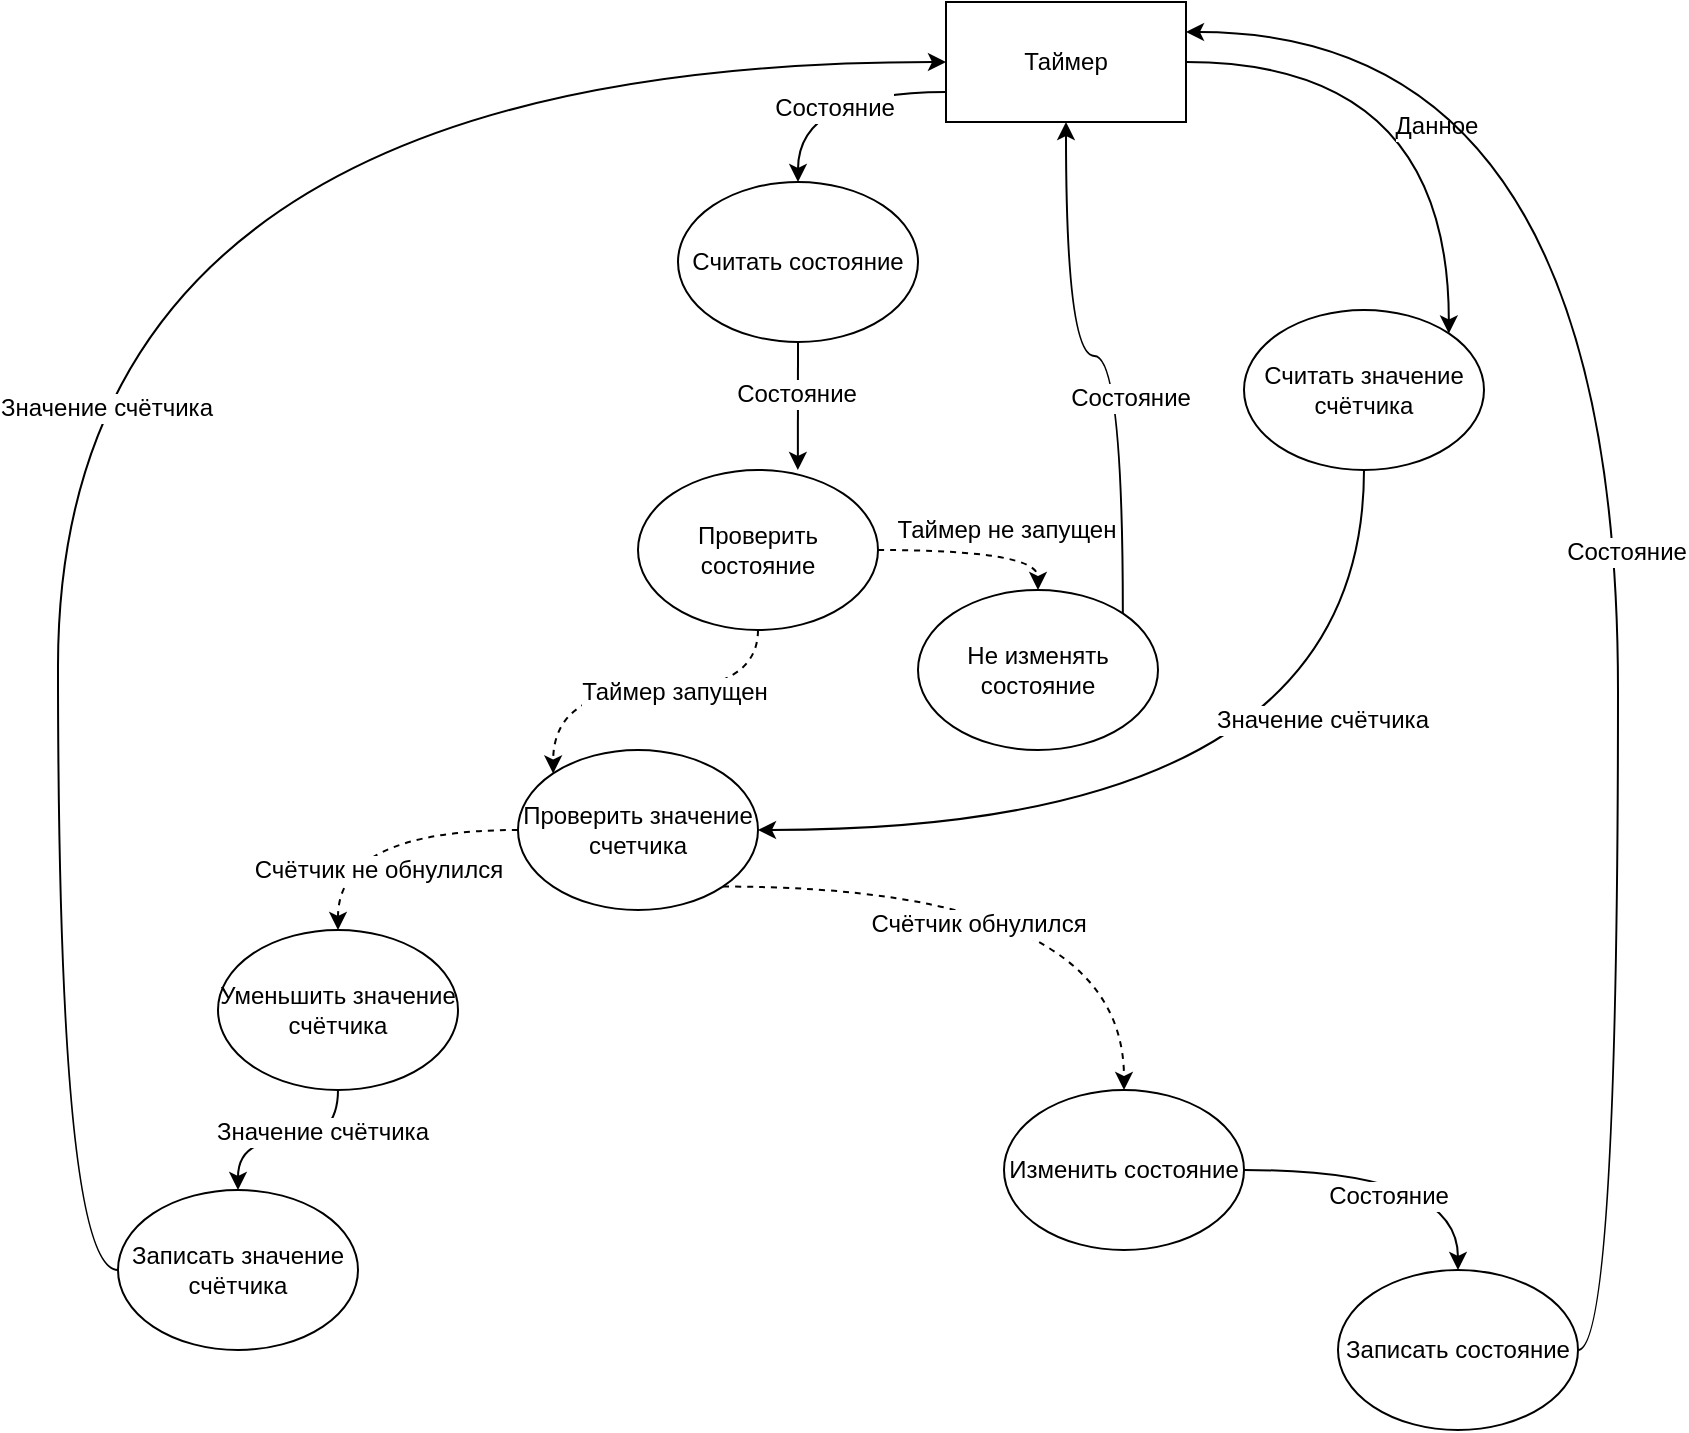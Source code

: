 <mxfile version="10.7.9" type="device"><diagram name="Page-1" id="e7e014a7-5840-1c2e-5031-d8a46d1fe8dd"><mxGraphModel dx="1077" dy="597" grid="1" gridSize="10" guides="1" tooltips="1" connect="1" arrows="1" fold="1" page="1" pageScale="1" pageWidth="1169" pageHeight="826" background="#ffffff" math="0" shadow="0"><root><mxCell id="0"/><mxCell id="1" parent="0"/><mxCell id="hDhDtH1cm6_YAUSytYMY-50" style="edgeStyle=orthogonalEdgeStyle;rounded=0;orthogonalLoop=1;jettySize=auto;html=1;exitX=0;exitY=0.75;exitDx=0;exitDy=0;entryX=0.5;entryY=0;entryDx=0;entryDy=0;curved=1;" parent="1" source="hDhDtH1cm6_YAUSytYMY-41" target="hDhDtH1cm6_YAUSytYMY-42" edge="1"><mxGeometry relative="1" as="geometry"/></mxCell><mxCell id="hDhDtH1cm6_YAUSytYMY-67" value="Состояние" style="text;html=1;resizable=0;points=[];align=center;verticalAlign=middle;labelBackgroundColor=#ffffff;" parent="hDhDtH1cm6_YAUSytYMY-50" vertex="1" connectable="0"><mxGeometry x="-0.056" y="8" relative="1" as="geometry"><mxPoint as="offset"/></mxGeometry></mxCell><mxCell id="hDhDtH1cm6_YAUSytYMY-51" style="edgeStyle=orthogonalEdgeStyle;curved=1;rounded=0;orthogonalLoop=1;jettySize=auto;html=1;exitX=1;exitY=0.5;exitDx=0;exitDy=0;entryX=1;entryY=0;entryDx=0;entryDy=0;" parent="1" source="hDhDtH1cm6_YAUSytYMY-41" target="hDhDtH1cm6_YAUSytYMY-43" edge="1"><mxGeometry relative="1" as="geometry"/></mxCell><mxCell id="hDhDtH1cm6_YAUSytYMY-68" value="Данное" style="text;html=1;resizable=0;points=[];align=center;verticalAlign=middle;labelBackgroundColor=#ffffff;" parent="hDhDtH1cm6_YAUSytYMY-51" vertex="1" connectable="0"><mxGeometry x="0.226" y="-7" relative="1" as="geometry"><mxPoint as="offset"/></mxGeometry></mxCell><mxCell id="hDhDtH1cm6_YAUSytYMY-41" value="Таймер" style="rounded=0;whiteSpace=wrap;html=1;" parent="1" vertex="1"><mxGeometry x="524" y="16" width="120" height="60" as="geometry"/></mxCell><mxCell id="hDhDtH1cm6_YAUSytYMY-54" style="edgeStyle=orthogonalEdgeStyle;curved=1;rounded=0;orthogonalLoop=1;jettySize=auto;html=1;exitX=0.5;exitY=1;exitDx=0;exitDy=0;entryX=0.666;entryY=0;entryDx=0;entryDy=0;entryPerimeter=0;" parent="1" source="hDhDtH1cm6_YAUSytYMY-42" target="hDhDtH1cm6_YAUSytYMY-44" edge="1"><mxGeometry relative="1" as="geometry"/></mxCell><mxCell id="hDhDtH1cm6_YAUSytYMY-69" value="Состояние" style="text;html=1;resizable=0;points=[];align=center;verticalAlign=middle;labelBackgroundColor=#ffffff;" parent="hDhDtH1cm6_YAUSytYMY-54" vertex="1" connectable="0"><mxGeometry x="-0.202" y="-1" relative="1" as="geometry"><mxPoint as="offset"/></mxGeometry></mxCell><mxCell id="hDhDtH1cm6_YAUSytYMY-42" value="Считать состояние" style="ellipse;whiteSpace=wrap;html=1;" parent="1" vertex="1"><mxGeometry x="390" y="106" width="120" height="80" as="geometry"/></mxCell><mxCell id="hDhDtH1cm6_YAUSytYMY-70" style="edgeStyle=orthogonalEdgeStyle;curved=1;rounded=0;orthogonalLoop=1;jettySize=auto;html=1;exitX=0.5;exitY=1;exitDx=0;exitDy=0;entryX=1;entryY=0.5;entryDx=0;entryDy=0;" parent="1" source="hDhDtH1cm6_YAUSytYMY-43" target="hDhDtH1cm6_YAUSytYMY-45" edge="1"><mxGeometry relative="1" as="geometry"/></mxCell><mxCell id="hDhDtH1cm6_YAUSytYMY-71" value="Значение счётчика" style="text;html=1;resizable=0;points=[];align=center;verticalAlign=middle;labelBackgroundColor=#ffffff;" parent="hDhDtH1cm6_YAUSytYMY-70" vertex="1" connectable="0"><mxGeometry x="-0.485" y="-21" relative="1" as="geometry"><mxPoint as="offset"/></mxGeometry></mxCell><mxCell id="hDhDtH1cm6_YAUSytYMY-43" value="Считать значение счётчика" style="ellipse;whiteSpace=wrap;html=1;" parent="1" vertex="1"><mxGeometry x="673" y="170" width="120" height="80" as="geometry"/></mxCell><mxCell id="hDhDtH1cm6_YAUSytYMY-55" style="edgeStyle=orthogonalEdgeStyle;curved=1;rounded=0;orthogonalLoop=1;jettySize=auto;html=1;exitX=0.5;exitY=1;exitDx=0;exitDy=0;entryX=0;entryY=0;entryDx=0;entryDy=0;dashed=1;" parent="1" source="hDhDtH1cm6_YAUSytYMY-44" target="hDhDtH1cm6_YAUSytYMY-45" edge="1"><mxGeometry relative="1" as="geometry"/></mxCell><mxCell id="hDhDtH1cm6_YAUSytYMY-72" value="Таймер запущен" style="text;html=1;resizable=0;points=[];align=center;verticalAlign=middle;labelBackgroundColor=#ffffff;" parent="hDhDtH1cm6_YAUSytYMY-55" vertex="1" connectable="0"><mxGeometry x="-0.172" y="1" relative="1" as="geometry"><mxPoint as="offset"/></mxGeometry></mxCell><mxCell id="rYWU5lZpd8UjPNmayKm4-2" style="edgeStyle=orthogonalEdgeStyle;rounded=0;orthogonalLoop=1;jettySize=auto;html=1;exitX=1;exitY=0.5;exitDx=0;exitDy=0;entryX=0.5;entryY=0;entryDx=0;entryDy=0;curved=1;dashed=1;" edge="1" parent="1" source="hDhDtH1cm6_YAUSytYMY-44" target="rYWU5lZpd8UjPNmayKm4-1"><mxGeometry relative="1" as="geometry"/></mxCell><mxCell id="rYWU5lZpd8UjPNmayKm4-3" value="Таймер не запущен" style="text;html=1;resizable=0;points=[];align=center;verticalAlign=middle;labelBackgroundColor=#ffffff;" vertex="1" connectable="0" parent="rYWU5lZpd8UjPNmayKm4-2"><mxGeometry x="-0.186" y="-5" relative="1" as="geometry"><mxPoint x="23" y="-15" as="offset"/></mxGeometry></mxCell><mxCell id="hDhDtH1cm6_YAUSytYMY-44" value="Проверить состояние" style="ellipse;whiteSpace=wrap;html=1;" parent="1" vertex="1"><mxGeometry x="370" y="250" width="120" height="80" as="geometry"/></mxCell><mxCell id="hDhDtH1cm6_YAUSytYMY-60" style="edgeStyle=orthogonalEdgeStyle;curved=1;rounded=0;orthogonalLoop=1;jettySize=auto;html=1;exitX=0;exitY=0.5;exitDx=0;exitDy=0;entryX=0.5;entryY=0;entryDx=0;entryDy=0;dashed=1;" parent="1" source="hDhDtH1cm6_YAUSytYMY-45" target="hDhDtH1cm6_YAUSytYMY-46" edge="1"><mxGeometry relative="1" as="geometry"/></mxCell><mxCell id="hDhDtH1cm6_YAUSytYMY-76" value="Счётчик не обнулился" style="text;html=1;resizable=0;points=[];align=center;verticalAlign=middle;labelBackgroundColor=#ffffff;" parent="hDhDtH1cm6_YAUSytYMY-60" vertex="1" connectable="0"><mxGeometry x="-0.186" y="7" relative="1" as="geometry"><mxPoint x="-13" y="13" as="offset"/></mxGeometry></mxCell><mxCell id="hDhDtH1cm6_YAUSytYMY-74" style="edgeStyle=orthogonalEdgeStyle;curved=1;rounded=0;orthogonalLoop=1;jettySize=auto;html=1;exitX=1;exitY=1;exitDx=0;exitDy=0;entryX=0.5;entryY=0;entryDx=0;entryDy=0;dashed=1;" parent="1" source="hDhDtH1cm6_YAUSytYMY-45" target="hDhDtH1cm6_YAUSytYMY-47" edge="1"><mxGeometry relative="1" as="geometry"/></mxCell><mxCell id="hDhDtH1cm6_YAUSytYMY-75" value="Счётчик обнулился" style="text;html=1;resizable=0;points=[];align=center;verticalAlign=middle;labelBackgroundColor=#ffffff;" parent="hDhDtH1cm6_YAUSytYMY-74" vertex="1" connectable="0"><mxGeometry x="-0.159" y="-18" relative="1" as="geometry"><mxPoint as="offset"/></mxGeometry></mxCell><mxCell id="hDhDtH1cm6_YAUSytYMY-45" value="Проверить значение счетчика" style="ellipse;whiteSpace=wrap;html=1;" parent="1" vertex="1"><mxGeometry x="310" y="390" width="120" height="80" as="geometry"/></mxCell><mxCell id="hDhDtH1cm6_YAUSytYMY-61" style="edgeStyle=orthogonalEdgeStyle;curved=1;rounded=0;orthogonalLoop=1;jettySize=auto;html=1;exitX=0.5;exitY=1;exitDx=0;exitDy=0;entryX=0.5;entryY=0;entryDx=0;entryDy=0;" parent="1" source="hDhDtH1cm6_YAUSytYMY-46" target="hDhDtH1cm6_YAUSytYMY-48" edge="1"><mxGeometry relative="1" as="geometry"/></mxCell><mxCell id="hDhDtH1cm6_YAUSytYMY-80" value="Значение счётчика" style="text;html=1;resizable=0;points=[];align=center;verticalAlign=middle;labelBackgroundColor=#ffffff;" parent="hDhDtH1cm6_YAUSytYMY-61" vertex="1" connectable="0"><mxGeometry x="-0.587" y="-8" relative="1" as="geometry"><mxPoint as="offset"/></mxGeometry></mxCell><mxCell id="hDhDtH1cm6_YAUSytYMY-46" value="Уменьшить значение счётчика" style="ellipse;whiteSpace=wrap;html=1;" parent="1" vertex="1"><mxGeometry x="160" y="480" width="120" height="80" as="geometry"/></mxCell><mxCell id="hDhDtH1cm6_YAUSytYMY-59" style="edgeStyle=orthogonalEdgeStyle;curved=1;rounded=0;orthogonalLoop=1;jettySize=auto;html=1;exitX=1;exitY=0.5;exitDx=0;exitDy=0;entryX=0.5;entryY=0;entryDx=0;entryDy=0;" parent="1" source="hDhDtH1cm6_YAUSytYMY-47" target="hDhDtH1cm6_YAUSytYMY-49" edge="1"><mxGeometry relative="1" as="geometry"/></mxCell><mxCell id="hDhDtH1cm6_YAUSytYMY-79" value="Состояние" style="text;html=1;resizable=0;points=[];align=center;verticalAlign=middle;labelBackgroundColor=#ffffff;" parent="hDhDtH1cm6_YAUSytYMY-59" vertex="1" connectable="0"><mxGeometry x="-0.088" y="-13" relative="1" as="geometry"><mxPoint as="offset"/></mxGeometry></mxCell><mxCell id="hDhDtH1cm6_YAUSytYMY-47" value="Изменить состояние" style="ellipse;whiteSpace=wrap;html=1;" parent="1" vertex="1"><mxGeometry x="553" y="560" width="120" height="80" as="geometry"/></mxCell><mxCell id="hDhDtH1cm6_YAUSytYMY-63" style="edgeStyle=orthogonalEdgeStyle;curved=1;rounded=0;orthogonalLoop=1;jettySize=auto;html=1;entryX=0;entryY=0.5;entryDx=0;entryDy=0;" parent="1" source="hDhDtH1cm6_YAUSytYMY-48" target="hDhDtH1cm6_YAUSytYMY-41" edge="1"><mxGeometry relative="1" as="geometry"><Array as="points"><mxPoint x="80" y="650"/><mxPoint x="80" y="46"/></Array></mxGeometry></mxCell><mxCell id="hDhDtH1cm6_YAUSytYMY-77" value="Значение счётчика" style="text;html=1;resizable=0;points=[];align=center;verticalAlign=middle;labelBackgroundColor=#ffffff;" parent="hDhDtH1cm6_YAUSytYMY-63" vertex="1" connectable="0"><mxGeometry x="-0.145" y="-24" relative="1" as="geometry"><mxPoint as="offset"/></mxGeometry></mxCell><mxCell id="hDhDtH1cm6_YAUSytYMY-48" value="Записать значение счётчика" style="ellipse;whiteSpace=wrap;html=1;" parent="1" vertex="1"><mxGeometry x="110" y="610" width="120" height="80" as="geometry"/></mxCell><mxCell id="hDhDtH1cm6_YAUSytYMY-64" style="edgeStyle=orthogonalEdgeStyle;curved=1;rounded=0;orthogonalLoop=1;jettySize=auto;html=1;exitX=1;exitY=0.5;exitDx=0;exitDy=0;entryX=1;entryY=0.25;entryDx=0;entryDy=0;" parent="1" source="hDhDtH1cm6_YAUSytYMY-49" target="hDhDtH1cm6_YAUSytYMY-41" edge="1"><mxGeometry relative="1" as="geometry"/></mxCell><mxCell id="hDhDtH1cm6_YAUSytYMY-78" value="Состояние" style="text;html=1;resizable=0;points=[];align=center;verticalAlign=middle;labelBackgroundColor=#ffffff;" parent="hDhDtH1cm6_YAUSytYMY-64" vertex="1" connectable="0"><mxGeometry x="-0.063" y="-4" relative="1" as="geometry"><mxPoint as="offset"/></mxGeometry></mxCell><mxCell id="hDhDtH1cm6_YAUSytYMY-49" value="Записать состояние" style="ellipse;whiteSpace=wrap;html=1;" parent="1" vertex="1"><mxGeometry x="720" y="650" width="120" height="80" as="geometry"/></mxCell><mxCell id="rYWU5lZpd8UjPNmayKm4-5" style="edgeStyle=orthogonalEdgeStyle;curved=1;rounded=0;orthogonalLoop=1;jettySize=auto;html=1;exitX=1;exitY=0;exitDx=0;exitDy=0;entryX=0.5;entryY=1;entryDx=0;entryDy=0;" edge="1" parent="1" source="rYWU5lZpd8UjPNmayKm4-1" target="hDhDtH1cm6_YAUSytYMY-41"><mxGeometry relative="1" as="geometry"><mxPoint x="580" y="90" as="targetPoint"/></mxGeometry></mxCell><mxCell id="rYWU5lZpd8UjPNmayKm4-6" value="Состояние" style="text;html=1;resizable=0;points=[];align=center;verticalAlign=middle;labelBackgroundColor=#ffffff;" vertex="1" connectable="0" parent="rYWU5lZpd8UjPNmayKm4-5"><mxGeometry x="-0.222" y="-3" relative="1" as="geometry"><mxPoint y="-1" as="offset"/></mxGeometry></mxCell><mxCell id="rYWU5lZpd8UjPNmayKm4-1" value="Не изменять состояние" style="ellipse;whiteSpace=wrap;html=1;" vertex="1" parent="1"><mxGeometry x="510" y="310" width="120" height="80" as="geometry"/></mxCell></root></mxGraphModel></diagram></mxfile>